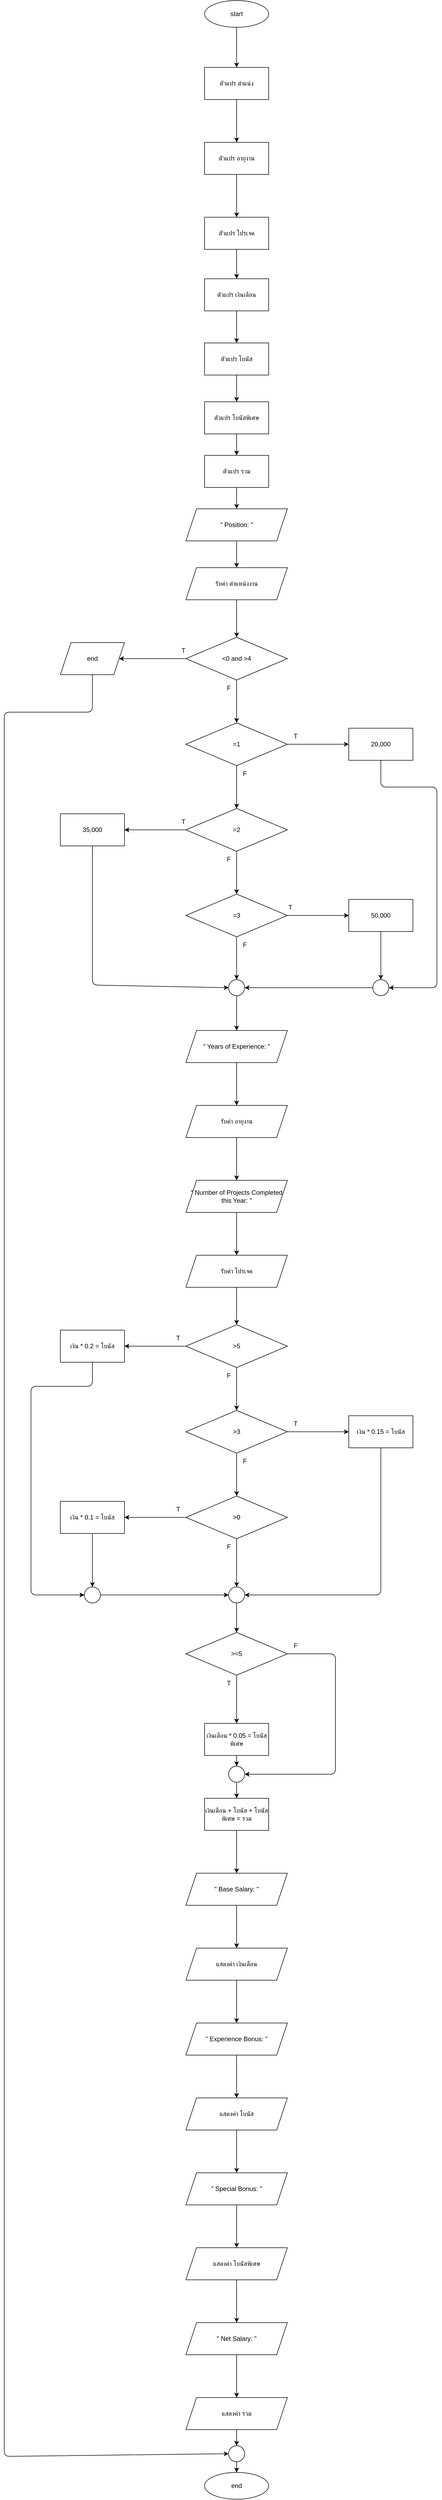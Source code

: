 <mxfile>
    <diagram id="BPMgFkfY8FKU_pR3pBYw" name="Page-1">
        <mxGraphModel dx="1248" dy="189" grid="1" gridSize="10" guides="1" tooltips="1" connect="1" arrows="1" fold="1" page="1" pageScale="1" pageWidth="850" pageHeight="1100" math="0" shadow="0">
            <root>
                <mxCell id="0"/>
                <mxCell id="1" parent="0"/>
                <mxCell id="4" value="" style="edgeStyle=none;html=1;" edge="1" parent="1" source="2" target="3">
                    <mxGeometry relative="1" as="geometry"/>
                </mxCell>
                <mxCell id="2" value="start" style="ellipse;whiteSpace=wrap;html=1;" vertex="1" parent="1">
                    <mxGeometry x="365" y="50" width="120" height="50" as="geometry"/>
                </mxCell>
                <mxCell id="6" value="" style="edgeStyle=none;html=1;" edge="1" parent="1" source="3" target="5">
                    <mxGeometry relative="1" as="geometry"/>
                </mxCell>
                <mxCell id="3" value="ตัวแปร ตำแน่ง" style="whiteSpace=wrap;html=1;" vertex="1" parent="1">
                    <mxGeometry x="365" y="175" width="120" height="60" as="geometry"/>
                </mxCell>
                <mxCell id="8" value="" style="edgeStyle=none;html=1;" edge="1" parent="1" source="5" target="7">
                    <mxGeometry relative="1" as="geometry"/>
                </mxCell>
                <mxCell id="5" value="ตัวแปร อายุงาน" style="whiteSpace=wrap;html=1;" vertex="1" parent="1">
                    <mxGeometry x="365" y="315" width="120" height="60" as="geometry"/>
                </mxCell>
                <mxCell id="10" value="" style="edgeStyle=none;html=1;" edge="1" parent="1" source="137" target="9">
                    <mxGeometry relative="1" as="geometry"/>
                </mxCell>
                <mxCell id="7" value="ตัวแปร โปรเจค" style="whiteSpace=wrap;html=1;" vertex="1" parent="1">
                    <mxGeometry x="365" y="455" width="120" height="60" as="geometry"/>
                </mxCell>
                <mxCell id="12" value="" style="edgeStyle=none;html=1;" edge="1" parent="1" source="9" target="11">
                    <mxGeometry relative="1" as="geometry"/>
                </mxCell>
                <mxCell id="9" value="&quot; Position: &quot;" style="shape=parallelogram;perimeter=parallelogramPerimeter;whiteSpace=wrap;html=1;fixedSize=1;" vertex="1" parent="1">
                    <mxGeometry x="330" y="1000" width="190" height="60" as="geometry"/>
                </mxCell>
                <mxCell id="37" value="" style="edgeStyle=none;html=1;" edge="1" parent="1" source="11" target="36">
                    <mxGeometry relative="1" as="geometry"/>
                </mxCell>
                <mxCell id="11" value="รับค่า ตำแหน่งงาน" style="shape=parallelogram;perimeter=parallelogramPerimeter;whiteSpace=wrap;html=1;fixedSize=1;" vertex="1" parent="1">
                    <mxGeometry x="330" y="1110" width="190" height="60" as="geometry"/>
                </mxCell>
                <mxCell id="31" value="" style="edgeStyle=none;html=1;" edge="1" parent="1" source="7" target="30">
                    <mxGeometry relative="1" as="geometry">
                        <mxPoint x="425" y="515" as="sourcePoint"/>
                        <mxPoint x="425" y="690" as="targetPoint"/>
                    </mxGeometry>
                </mxCell>
                <mxCell id="30" value="ตัวแปร เงินเดือน" style="whiteSpace=wrap;html=1;" vertex="1" parent="1">
                    <mxGeometry x="365" y="570" width="120" height="60" as="geometry"/>
                </mxCell>
                <mxCell id="39" value="" style="edgeStyle=none;html=1;" edge="1" parent="1" source="36" target="38">
                    <mxGeometry relative="1" as="geometry"/>
                </mxCell>
                <mxCell id="51" value="" style="edgeStyle=none;html=1;" edge="1" parent="1" source="36" target="50">
                    <mxGeometry relative="1" as="geometry"/>
                </mxCell>
                <mxCell id="36" value="&amp;lt;0 and &amp;gt;4" style="rhombus;whiteSpace=wrap;html=1;" vertex="1" parent="1">
                    <mxGeometry x="330" y="1240" width="190" height="80" as="geometry"/>
                </mxCell>
                <mxCell id="41" value="" style="edgeStyle=none;html=1;" edge="1" parent="1" source="38" target="40">
                    <mxGeometry relative="1" as="geometry"/>
                </mxCell>
                <mxCell id="53" value="" style="edgeStyle=none;html=1;exitX=1;exitY=0.5;exitDx=0;exitDy=0;entryX=0;entryY=0.5;entryDx=0;entryDy=0;" edge="1" parent="1" source="38" target="52">
                    <mxGeometry relative="1" as="geometry"/>
                </mxCell>
                <mxCell id="38" value="=1" style="rhombus;whiteSpace=wrap;html=1;" vertex="1" parent="1">
                    <mxGeometry x="330" y="1400" width="190" height="80" as="geometry"/>
                </mxCell>
                <mxCell id="43" value="" style="edgeStyle=none;html=1;" edge="1" parent="1" source="40" target="42">
                    <mxGeometry relative="1" as="geometry"/>
                </mxCell>
                <mxCell id="55" value="" style="edgeStyle=none;html=1;" edge="1" parent="1" source="40" target="54">
                    <mxGeometry relative="1" as="geometry"/>
                </mxCell>
                <mxCell id="40" value="=2" style="rhombus;whiteSpace=wrap;html=1;" vertex="1" parent="1">
                    <mxGeometry x="330" y="1560" width="190" height="80" as="geometry"/>
                </mxCell>
                <mxCell id="57" value="" style="edgeStyle=none;html=1;" edge="1" parent="1" source="42" target="56">
                    <mxGeometry relative="1" as="geometry"/>
                </mxCell>
                <mxCell id="61" value="" style="edgeStyle=none;html=1;" edge="1" parent="1" source="42" target="60">
                    <mxGeometry relative="1" as="geometry"/>
                </mxCell>
                <mxCell id="42" value="=3" style="rhombus;whiteSpace=wrap;html=1;" vertex="1" parent="1">
                    <mxGeometry x="330" y="1720" width="190" height="80" as="geometry"/>
                </mxCell>
                <mxCell id="132" style="edgeStyle=none;html=1;exitX=0.5;exitY=1;exitDx=0;exitDy=0;entryX=0;entryY=0.5;entryDx=0;entryDy=0;" edge="1" parent="1" source="50" target="130">
                    <mxGeometry relative="1" as="geometry">
                        <Array as="points">
                            <mxPoint x="155" y="1380"/>
                            <mxPoint x="-10" y="1380"/>
                            <mxPoint x="-10" y="4640"/>
                        </Array>
                    </mxGeometry>
                </mxCell>
                <mxCell id="50" value="end" style="shape=parallelogram;perimeter=parallelogramPerimeter;whiteSpace=wrap;html=1;fixedSize=1;" vertex="1" parent="1">
                    <mxGeometry x="95" y="1250" width="120" height="60" as="geometry"/>
                </mxCell>
                <mxCell id="64" style="edgeStyle=none;html=1;exitX=0.5;exitY=1;exitDx=0;exitDy=0;entryX=1;entryY=0.5;entryDx=0;entryDy=0;" edge="1" parent="1" source="52" target="65">
                    <mxGeometry relative="1" as="geometry">
                        <Array as="points">
                            <mxPoint x="695" y="1520"/>
                            <mxPoint x="800" y="1520"/>
                            <mxPoint x="800" y="1895"/>
                        </Array>
                    </mxGeometry>
                </mxCell>
                <mxCell id="52" value="20,000" style="whiteSpace=wrap;html=1;" vertex="1" parent="1">
                    <mxGeometry x="635" y="1410" width="120" height="60" as="geometry"/>
                </mxCell>
                <mxCell id="68" style="edgeStyle=none;html=1;exitX=0.5;exitY=1;exitDx=0;exitDy=0;entryX=0;entryY=0.5;entryDx=0;entryDy=0;" edge="1" parent="1" source="54" target="60">
                    <mxGeometry relative="1" as="geometry">
                        <Array as="points">
                            <mxPoint x="155" y="1890"/>
                        </Array>
                    </mxGeometry>
                </mxCell>
                <mxCell id="54" value="35,000" style="whiteSpace=wrap;html=1;" vertex="1" parent="1">
                    <mxGeometry x="95" y="1570" width="120" height="60" as="geometry"/>
                </mxCell>
                <mxCell id="56" value="50,000" style="whiteSpace=wrap;html=1;" vertex="1" parent="1">
                    <mxGeometry x="635" y="1730" width="120" height="60" as="geometry"/>
                </mxCell>
                <mxCell id="70" value="" style="edgeStyle=none;html=1;" edge="1" parent="1" source="60" target="69">
                    <mxGeometry relative="1" as="geometry"/>
                </mxCell>
                <mxCell id="60" value="" style="ellipse;whiteSpace=wrap;html=1;aspect=fixed;" vertex="1" parent="1">
                    <mxGeometry x="410" y="1880" width="30" height="30" as="geometry"/>
                </mxCell>
                <mxCell id="66" value="" style="edgeStyle=none;html=1;exitX=0.5;exitY=1;exitDx=0;exitDy=0;entryX=0.5;entryY=0;entryDx=0;entryDy=0;" edge="1" parent="1" source="56" target="65">
                    <mxGeometry relative="1" as="geometry">
                        <mxPoint x="695" y="1790" as="sourcePoint"/>
                        <mxPoint x="440" y="1895" as="targetPoint"/>
                        <Array as="points"/>
                    </mxGeometry>
                </mxCell>
                <mxCell id="67" style="edgeStyle=none;html=1;exitX=0;exitY=0.5;exitDx=0;exitDy=0;entryX=1;entryY=0.5;entryDx=0;entryDy=0;" edge="1" parent="1" source="65" target="60">
                    <mxGeometry relative="1" as="geometry"/>
                </mxCell>
                <mxCell id="65" value="" style="ellipse;whiteSpace=wrap;html=1;aspect=fixed;" vertex="1" parent="1">
                    <mxGeometry x="680" y="1880" width="30" height="30" as="geometry"/>
                </mxCell>
                <mxCell id="72" value="" style="edgeStyle=none;html=1;" edge="1" parent="1" source="69" target="71">
                    <mxGeometry relative="1" as="geometry"/>
                </mxCell>
                <mxCell id="69" value="&lt;font color=&quot;#000000&quot;&gt;&quot; &lt;/font&gt;Years of Experience:&lt;font color=&quot;#000000&quot;&gt;&amp;nbsp;&quot;&lt;/font&gt;" style="shape=parallelogram;perimeter=parallelogramPerimeter;whiteSpace=wrap;html=1;fixedSize=1;" vertex="1" parent="1">
                    <mxGeometry x="330" y="1975" width="190" height="60" as="geometry"/>
                </mxCell>
                <mxCell id="74" value="" style="edgeStyle=none;html=1;" edge="1" parent="1" source="71" target="73">
                    <mxGeometry relative="1" as="geometry"/>
                </mxCell>
                <mxCell id="71" value="รับค่า อายุงาน" style="shape=parallelogram;perimeter=parallelogramPerimeter;whiteSpace=wrap;html=1;fixedSize=1;" vertex="1" parent="1">
                    <mxGeometry x="330" y="2115" width="190" height="60" as="geometry"/>
                </mxCell>
                <mxCell id="76" value="" style="edgeStyle=none;html=1;" edge="1" parent="1" source="73" target="75">
                    <mxGeometry relative="1" as="geometry"/>
                </mxCell>
                <mxCell id="73" value="&quot;&amp;nbsp;Number of Projects Completed this Year: &quot;" style="shape=parallelogram;perimeter=parallelogramPerimeter;whiteSpace=wrap;html=1;fixedSize=1;" vertex="1" parent="1">
                    <mxGeometry x="330" y="2255" width="190" height="60" as="geometry"/>
                </mxCell>
                <mxCell id="78" value="" style="edgeStyle=none;html=1;" edge="1" parent="1" source="75" target="77">
                    <mxGeometry relative="1" as="geometry"/>
                </mxCell>
                <mxCell id="75" value="รับค่า โปรเจค" style="shape=parallelogram;perimeter=parallelogramPerimeter;whiteSpace=wrap;html=1;fixedSize=1;" vertex="1" parent="1">
                    <mxGeometry x="330" y="2395" width="190" height="60" as="geometry"/>
                </mxCell>
                <mxCell id="82" value="" style="edgeStyle=none;html=1;" edge="1" parent="1" source="77" target="81">
                    <mxGeometry relative="1" as="geometry"/>
                </mxCell>
                <mxCell id="92" value="" style="edgeStyle=none;html=1;" edge="1" parent="1" source="77" target="91">
                    <mxGeometry relative="1" as="geometry"/>
                </mxCell>
                <mxCell id="77" value="&amp;gt;5" style="rhombus;whiteSpace=wrap;html=1;" vertex="1" parent="1">
                    <mxGeometry x="330" y="2525" width="190" height="80" as="geometry"/>
                </mxCell>
                <mxCell id="84" value="" style="edgeStyle=none;html=1;" edge="1" parent="1" source="81" target="83">
                    <mxGeometry relative="1" as="geometry"/>
                </mxCell>
                <mxCell id="94" value="" style="edgeStyle=none;html=1;" edge="1" parent="1" source="81" target="93">
                    <mxGeometry relative="1" as="geometry"/>
                </mxCell>
                <mxCell id="81" value="&amp;gt;3" style="rhombus;whiteSpace=wrap;html=1;" vertex="1" parent="1">
                    <mxGeometry x="330" y="2685" width="190" height="80" as="geometry"/>
                </mxCell>
                <mxCell id="90" value="" style="edgeStyle=none;html=1;" edge="1" parent="1" source="83" target="89">
                    <mxGeometry relative="1" as="geometry"/>
                </mxCell>
                <mxCell id="96" value="" style="edgeStyle=none;html=1;" edge="1" parent="1" source="83" target="95">
                    <mxGeometry relative="1" as="geometry"/>
                </mxCell>
                <mxCell id="83" value="&amp;gt;0" style="rhombus;whiteSpace=wrap;html=1;" vertex="1" parent="1">
                    <mxGeometry x="330" y="2845" width="190" height="80" as="geometry"/>
                </mxCell>
                <mxCell id="103" value="" style="edgeStyle=none;html=1;" edge="1" parent="1" source="89" target="102">
                    <mxGeometry relative="1" as="geometry"/>
                </mxCell>
                <mxCell id="89" value="" style="ellipse;whiteSpace=wrap;html=1;aspect=fixed;" vertex="1" parent="1">
                    <mxGeometry x="410" y="3015" width="30" height="30" as="geometry"/>
                </mxCell>
                <mxCell id="101" style="edgeStyle=none;html=1;exitX=0.5;exitY=1;exitDx=0;exitDy=0;entryX=0;entryY=0.5;entryDx=0;entryDy=0;" edge="1" parent="1" source="91" target="99">
                    <mxGeometry relative="1" as="geometry">
                        <Array as="points">
                            <mxPoint x="155" y="2640"/>
                            <mxPoint x="40" y="2640"/>
                            <mxPoint x="40" y="3030"/>
                        </Array>
                    </mxGeometry>
                </mxCell>
                <mxCell id="91" value="เงิน * 0.2 = โบนัส" style="whiteSpace=wrap;html=1;" vertex="1" parent="1">
                    <mxGeometry x="95" y="2535" width="120" height="60" as="geometry"/>
                </mxCell>
                <mxCell id="97" style="edgeStyle=none;html=1;exitX=0.5;exitY=1;exitDx=0;exitDy=0;entryX=1;entryY=0.5;entryDx=0;entryDy=0;" edge="1" parent="1" source="93" target="89">
                    <mxGeometry relative="1" as="geometry">
                        <Array as="points">
                            <mxPoint x="695" y="3030"/>
                        </Array>
                    </mxGeometry>
                </mxCell>
                <mxCell id="93" value="เงิน * 0.15 = โบนัส" style="whiteSpace=wrap;html=1;" vertex="1" parent="1">
                    <mxGeometry x="635" y="2695" width="120" height="60" as="geometry"/>
                </mxCell>
                <mxCell id="98" style="edgeStyle=none;html=1;exitX=1;exitY=0.5;exitDx=0;exitDy=0;entryX=0;entryY=0.5;entryDx=0;entryDy=0;" edge="1" parent="1" source="99" target="89">
                    <mxGeometry relative="1" as="geometry">
                        <Array as="points"/>
                    </mxGeometry>
                </mxCell>
                <mxCell id="95" value="เงิน * 0.1 = โบนัส" style="whiteSpace=wrap;html=1;" vertex="1" parent="1">
                    <mxGeometry x="95" y="2855" width="120" height="60" as="geometry"/>
                </mxCell>
                <mxCell id="100" value="" style="edgeStyle=none;html=1;exitX=0.5;exitY=1;exitDx=0;exitDy=0;entryX=0.5;entryY=0;entryDx=0;entryDy=0;" edge="1" parent="1" source="95" target="99">
                    <mxGeometry relative="1" as="geometry">
                        <mxPoint x="155" y="2915" as="sourcePoint"/>
                        <mxPoint x="410" y="3030" as="targetPoint"/>
                        <Array as="points"/>
                    </mxGeometry>
                </mxCell>
                <mxCell id="99" value="" style="ellipse;whiteSpace=wrap;html=1;aspect=fixed;" vertex="1" parent="1">
                    <mxGeometry x="140" y="3015" width="30" height="30" as="geometry"/>
                </mxCell>
                <mxCell id="105" value="" style="edgeStyle=none;html=1;" edge="1" parent="1" source="102" target="104">
                    <mxGeometry relative="1" as="geometry"/>
                </mxCell>
                <mxCell id="156" style="edgeStyle=none;html=1;exitX=1;exitY=0.5;exitDx=0;exitDy=0;entryX=1;entryY=0.5;entryDx=0;entryDy=0;" edge="1" parent="1" source="102" target="154">
                    <mxGeometry relative="1" as="geometry">
                        <Array as="points">
                            <mxPoint x="610" y="3140"/>
                            <mxPoint x="610" y="3365"/>
                        </Array>
                    </mxGeometry>
                </mxCell>
                <mxCell id="102" value="&amp;gt;=5" style="rhombus;whiteSpace=wrap;html=1;" vertex="1" parent="1">
                    <mxGeometry x="330" y="3100" width="190" height="80" as="geometry"/>
                </mxCell>
                <mxCell id="109" value="" style="edgeStyle=none;html=1;" edge="1" parent="1" source="154" target="108">
                    <mxGeometry relative="1" as="geometry"/>
                </mxCell>
                <mxCell id="104" value="เงินเดือน * 0.05 = โบนัสพิเศษ" style="whiteSpace=wrap;html=1;" vertex="1" parent="1">
                    <mxGeometry x="365" y="3270" width="120" height="60" as="geometry"/>
                </mxCell>
                <mxCell id="111" value="" style="edgeStyle=none;html=1;" edge="1" parent="1" source="108" target="110">
                    <mxGeometry relative="1" as="geometry"/>
                </mxCell>
                <mxCell id="108" value="เงินเดือน + โบนัส + โบนัสพิเศษ = รวม" style="whiteSpace=wrap;html=1;" vertex="1" parent="1">
                    <mxGeometry x="365" y="3410" width="120" height="60" as="geometry"/>
                </mxCell>
                <mxCell id="113" value="" style="edgeStyle=none;html=1;" edge="1" parent="1" source="110" target="112">
                    <mxGeometry relative="1" as="geometry"/>
                </mxCell>
                <mxCell id="110" value="&quot;&amp;nbsp;Base Salary: &quot;" style="shape=parallelogram;perimeter=parallelogramPerimeter;whiteSpace=wrap;html=1;fixedSize=1;" vertex="1" parent="1">
                    <mxGeometry x="330" y="3550" width="190" height="60" as="geometry"/>
                </mxCell>
                <mxCell id="115" value="" style="edgeStyle=none;html=1;" edge="1" parent="1" source="112" target="114">
                    <mxGeometry relative="1" as="geometry"/>
                </mxCell>
                <mxCell id="112" value="แสดงค่า เงินเดือน" style="shape=parallelogram;perimeter=parallelogramPerimeter;whiteSpace=wrap;html=1;fixedSize=1;" vertex="1" parent="1">
                    <mxGeometry x="330" y="3690" width="190" height="60" as="geometry"/>
                </mxCell>
                <mxCell id="117" value="" style="edgeStyle=none;html=1;" edge="1" parent="1" source="114" target="116">
                    <mxGeometry relative="1" as="geometry"/>
                </mxCell>
                <mxCell id="114" value="&quot;&amp;nbsp;Experience Bonus: &quot;" style="shape=parallelogram;perimeter=parallelogramPerimeter;whiteSpace=wrap;html=1;fixedSize=1;" vertex="1" parent="1">
                    <mxGeometry x="330" y="3830" width="190" height="60" as="geometry"/>
                </mxCell>
                <mxCell id="119" value="" style="edgeStyle=none;html=1;" edge="1" parent="1" source="116" target="118">
                    <mxGeometry relative="1" as="geometry"/>
                </mxCell>
                <mxCell id="116" value="แสดงค่า โบนัส" style="shape=parallelogram;perimeter=parallelogramPerimeter;whiteSpace=wrap;html=1;fixedSize=1;" vertex="1" parent="1">
                    <mxGeometry x="330" y="3970" width="190" height="60" as="geometry"/>
                </mxCell>
                <mxCell id="121" value="" style="edgeStyle=none;html=1;" edge="1" parent="1" source="118" target="120">
                    <mxGeometry relative="1" as="geometry"/>
                </mxCell>
                <mxCell id="118" value="&quot;&amp;nbsp;Special Bonus: &quot;" style="shape=parallelogram;perimeter=parallelogramPerimeter;whiteSpace=wrap;html=1;fixedSize=1;" vertex="1" parent="1">
                    <mxGeometry x="330" y="4110" width="190" height="60" as="geometry"/>
                </mxCell>
                <mxCell id="123" value="" style="edgeStyle=none;html=1;" edge="1" parent="1" source="120" target="122">
                    <mxGeometry relative="1" as="geometry"/>
                </mxCell>
                <mxCell id="120" value="แสดงค่า โบนัสพิเศษ" style="shape=parallelogram;perimeter=parallelogramPerimeter;whiteSpace=wrap;html=1;fixedSize=1;" vertex="1" parent="1">
                    <mxGeometry x="330" y="4250" width="190" height="60" as="geometry"/>
                </mxCell>
                <mxCell id="125" value="" style="edgeStyle=none;html=1;" edge="1" parent="1" source="122" target="124">
                    <mxGeometry relative="1" as="geometry"/>
                </mxCell>
                <mxCell id="122" value="&quot;&amp;nbsp;Net Salary: &quot;" style="shape=parallelogram;perimeter=parallelogramPerimeter;whiteSpace=wrap;html=1;fixedSize=1;" vertex="1" parent="1">
                    <mxGeometry x="330" y="4390" width="190" height="60" as="geometry"/>
                </mxCell>
                <mxCell id="129" value="" style="edgeStyle=none;html=1;" edge="1" parent="1" source="130" target="128">
                    <mxGeometry relative="1" as="geometry"/>
                </mxCell>
                <mxCell id="124" value="แสดงค่า รวม" style="shape=parallelogram;perimeter=parallelogramPerimeter;whiteSpace=wrap;html=1;fixedSize=1;" vertex="1" parent="1">
                    <mxGeometry x="330" y="4530" width="190" height="60" as="geometry"/>
                </mxCell>
                <mxCell id="128" value="end" style="ellipse;whiteSpace=wrap;html=1;" vertex="1" parent="1">
                    <mxGeometry x="365" y="4670" width="120" height="50" as="geometry"/>
                </mxCell>
                <mxCell id="131" value="" style="edgeStyle=none;html=1;" edge="1" parent="1" source="124" target="130">
                    <mxGeometry relative="1" as="geometry">
                        <mxPoint x="425" y="4590" as="sourcePoint"/>
                        <mxPoint x="425" y="4670" as="targetPoint"/>
                    </mxGeometry>
                </mxCell>
                <mxCell id="130" value="" style="ellipse;whiteSpace=wrap;html=1;aspect=fixed;" vertex="1" parent="1">
                    <mxGeometry x="410" y="4620" width="30" height="30" as="geometry"/>
                </mxCell>
                <mxCell id="134" value="" style="edgeStyle=none;html=1;" edge="1" parent="1" source="30" target="133">
                    <mxGeometry relative="1" as="geometry">
                        <mxPoint x="425" y="630" as="sourcePoint"/>
                        <mxPoint x="425" y="970" as="targetPoint"/>
                    </mxGeometry>
                </mxCell>
                <mxCell id="133" value="ตัวแปร โบนัส" style="whiteSpace=wrap;html=1;" vertex="1" parent="1">
                    <mxGeometry x="365" y="690" width="120" height="60" as="geometry"/>
                </mxCell>
                <mxCell id="136" value="" style="edgeStyle=none;html=1;" edge="1" parent="1" source="133" target="135">
                    <mxGeometry relative="1" as="geometry">
                        <mxPoint x="425" y="760" as="sourcePoint"/>
                        <mxPoint x="425" y="970" as="targetPoint"/>
                    </mxGeometry>
                </mxCell>
                <mxCell id="135" value="ตัวแปร โบนัสพิเศษ" style="whiteSpace=wrap;html=1;" vertex="1" parent="1">
                    <mxGeometry x="365" y="800" width="120" height="60" as="geometry"/>
                </mxCell>
                <mxCell id="138" value="" style="edgeStyle=none;html=1;" edge="1" parent="1" source="135" target="137">
                    <mxGeometry relative="1" as="geometry">
                        <mxPoint x="425" y="860" as="sourcePoint"/>
                        <mxPoint x="425" y="970" as="targetPoint"/>
                    </mxGeometry>
                </mxCell>
                <mxCell id="137" value="ตัวแปร รวม" style="whiteSpace=wrap;html=1;" vertex="1" parent="1">
                    <mxGeometry x="365" y="900" width="120" height="60" as="geometry"/>
                </mxCell>
                <mxCell id="139" value="T" style="text;html=1;align=center;verticalAlign=middle;resizable=0;points=[];autosize=1;strokeColor=none;fillColor=none;" vertex="1" parent="1">
                    <mxGeometry x="310" y="1250" width="30" height="30" as="geometry"/>
                </mxCell>
                <mxCell id="140" value="F" style="text;html=1;align=center;verticalAlign=middle;resizable=0;points=[];autosize=1;strokeColor=none;fillColor=none;" vertex="1" parent="1">
                    <mxGeometry x="395" y="1320" width="30" height="30" as="geometry"/>
                </mxCell>
                <mxCell id="141" value="F" style="text;html=1;align=center;verticalAlign=middle;resizable=0;points=[];autosize=1;strokeColor=none;fillColor=none;" vertex="1" parent="1">
                    <mxGeometry x="425" y="1480" width="30" height="30" as="geometry"/>
                </mxCell>
                <mxCell id="142" value="F" style="text;html=1;align=center;verticalAlign=middle;resizable=0;points=[];autosize=1;strokeColor=none;fillColor=none;" vertex="1" parent="1">
                    <mxGeometry x="395" y="1640" width="30" height="30" as="geometry"/>
                </mxCell>
                <mxCell id="143" value="F" style="text;html=1;align=center;verticalAlign=middle;resizable=0;points=[];autosize=1;strokeColor=none;fillColor=none;" vertex="1" parent="1">
                    <mxGeometry x="425" y="1800" width="30" height="30" as="geometry"/>
                </mxCell>
                <mxCell id="144" value="T" style="text;html=1;align=center;verticalAlign=middle;resizable=0;points=[];autosize=1;strokeColor=none;fillColor=none;" vertex="1" parent="1">
                    <mxGeometry x="520" y="1410" width="30" height="30" as="geometry"/>
                </mxCell>
                <mxCell id="145" value="T" style="text;html=1;align=center;verticalAlign=middle;resizable=0;points=[];autosize=1;strokeColor=none;fillColor=none;" vertex="1" parent="1">
                    <mxGeometry x="310" y="1570" width="30" height="30" as="geometry"/>
                </mxCell>
                <mxCell id="146" value="T" style="text;html=1;align=center;verticalAlign=middle;resizable=0;points=[];autosize=1;strokeColor=none;fillColor=none;" vertex="1" parent="1">
                    <mxGeometry x="510" y="1730" width="30" height="30" as="geometry"/>
                </mxCell>
                <mxCell id="147" value="T" style="text;html=1;align=center;verticalAlign=middle;resizable=0;points=[];autosize=1;strokeColor=none;fillColor=none;" vertex="1" parent="1">
                    <mxGeometry x="300" y="2535" width="30" height="30" as="geometry"/>
                </mxCell>
                <mxCell id="148" value="F" style="text;html=1;align=center;verticalAlign=middle;resizable=0;points=[];autosize=1;strokeColor=none;fillColor=none;" vertex="1" parent="1">
                    <mxGeometry x="395" y="2605" width="30" height="30" as="geometry"/>
                </mxCell>
                <mxCell id="149" value="T" style="text;html=1;align=center;verticalAlign=middle;resizable=0;points=[];autosize=1;strokeColor=none;fillColor=none;" vertex="1" parent="1">
                    <mxGeometry x="520" y="2695" width="30" height="30" as="geometry"/>
                </mxCell>
                <mxCell id="151" value="T" style="text;html=1;align=center;verticalAlign=middle;resizable=0;points=[];autosize=1;strokeColor=none;fillColor=none;" vertex="1" parent="1">
                    <mxGeometry x="300" y="2855" width="30" height="30" as="geometry"/>
                </mxCell>
                <mxCell id="152" value="F" style="text;html=1;align=center;verticalAlign=middle;resizable=0;points=[];autosize=1;strokeColor=none;fillColor=none;" vertex="1" parent="1">
                    <mxGeometry x="425" y="2765" width="30" height="30" as="geometry"/>
                </mxCell>
                <mxCell id="153" value="F" style="text;html=1;align=center;verticalAlign=middle;resizable=0;points=[];autosize=1;strokeColor=none;fillColor=none;" vertex="1" parent="1">
                    <mxGeometry x="395" y="2925" width="30" height="30" as="geometry"/>
                </mxCell>
                <mxCell id="155" value="" style="edgeStyle=none;html=1;" edge="1" parent="1" source="104" target="154">
                    <mxGeometry relative="1" as="geometry">
                        <mxPoint x="425" y="3330" as="sourcePoint"/>
                        <mxPoint x="425" y="3410" as="targetPoint"/>
                    </mxGeometry>
                </mxCell>
                <mxCell id="154" value="" style="ellipse;whiteSpace=wrap;html=1;aspect=fixed;" vertex="1" parent="1">
                    <mxGeometry x="410" y="3350" width="30" height="30" as="geometry"/>
                </mxCell>
                <mxCell id="157" value="T" style="text;html=1;align=center;verticalAlign=middle;resizable=0;points=[];autosize=1;strokeColor=none;fillColor=none;" vertex="1" parent="1">
                    <mxGeometry x="395" y="3180" width="30" height="30" as="geometry"/>
                </mxCell>
                <mxCell id="158" value="F" style="text;html=1;align=center;verticalAlign=middle;resizable=0;points=[];autosize=1;strokeColor=none;fillColor=none;" vertex="1" parent="1">
                    <mxGeometry x="520" y="3110" width="30" height="30" as="geometry"/>
                </mxCell>
            </root>
        </mxGraphModel>
    </diagram>
</mxfile>